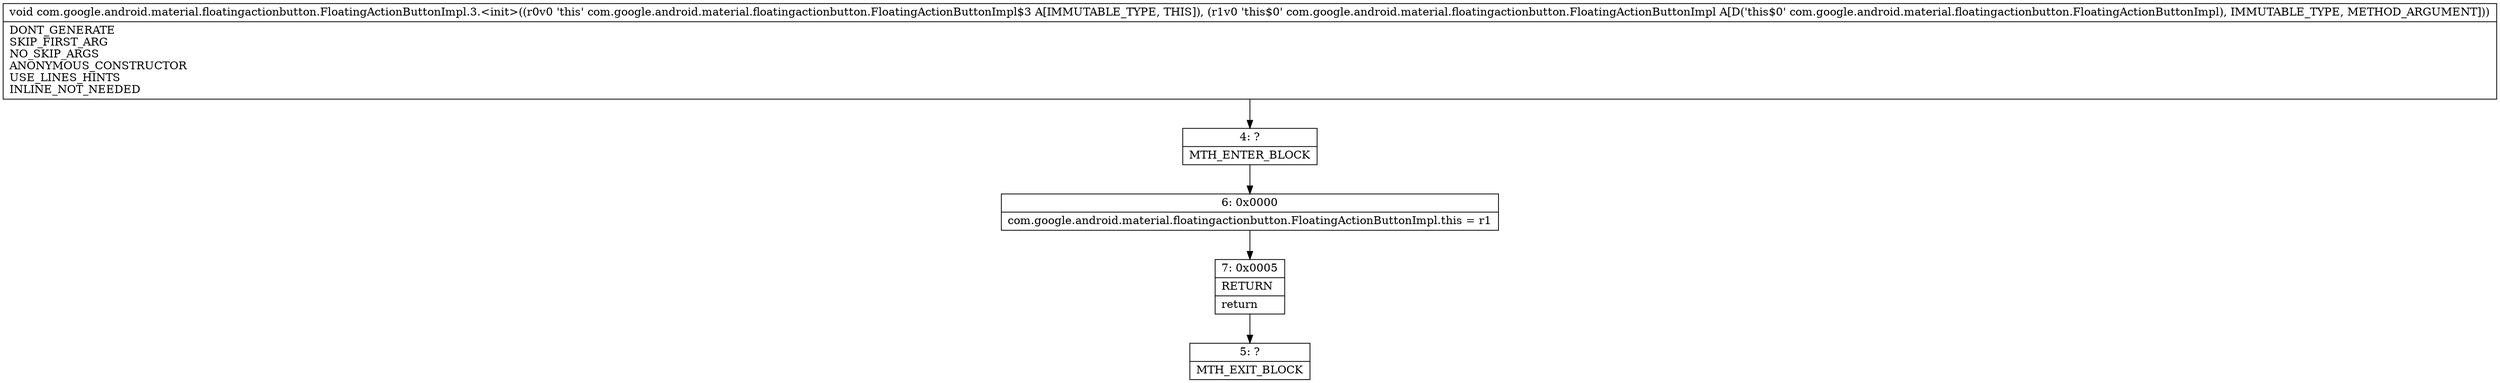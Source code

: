 digraph "CFG forcom.google.android.material.floatingactionbutton.FloatingActionButtonImpl.3.\<init\>(Lcom\/google\/android\/material\/floatingactionbutton\/FloatingActionButtonImpl;)V" {
Node_4 [shape=record,label="{4\:\ ?|MTH_ENTER_BLOCK\l}"];
Node_6 [shape=record,label="{6\:\ 0x0000|com.google.android.material.floatingactionbutton.FloatingActionButtonImpl.this = r1\l}"];
Node_7 [shape=record,label="{7\:\ 0x0005|RETURN\l|return\l}"];
Node_5 [shape=record,label="{5\:\ ?|MTH_EXIT_BLOCK\l}"];
MethodNode[shape=record,label="{void com.google.android.material.floatingactionbutton.FloatingActionButtonImpl.3.\<init\>((r0v0 'this' com.google.android.material.floatingactionbutton.FloatingActionButtonImpl$3 A[IMMUTABLE_TYPE, THIS]), (r1v0 'this$0' com.google.android.material.floatingactionbutton.FloatingActionButtonImpl A[D('this$0' com.google.android.material.floatingactionbutton.FloatingActionButtonImpl), IMMUTABLE_TYPE, METHOD_ARGUMENT]))  | DONT_GENERATE\lSKIP_FIRST_ARG\lNO_SKIP_ARGS\lANONYMOUS_CONSTRUCTOR\lUSE_LINES_HINTS\lINLINE_NOT_NEEDED\l}"];
MethodNode -> Node_4;Node_4 -> Node_6;
Node_6 -> Node_7;
Node_7 -> Node_5;
}

